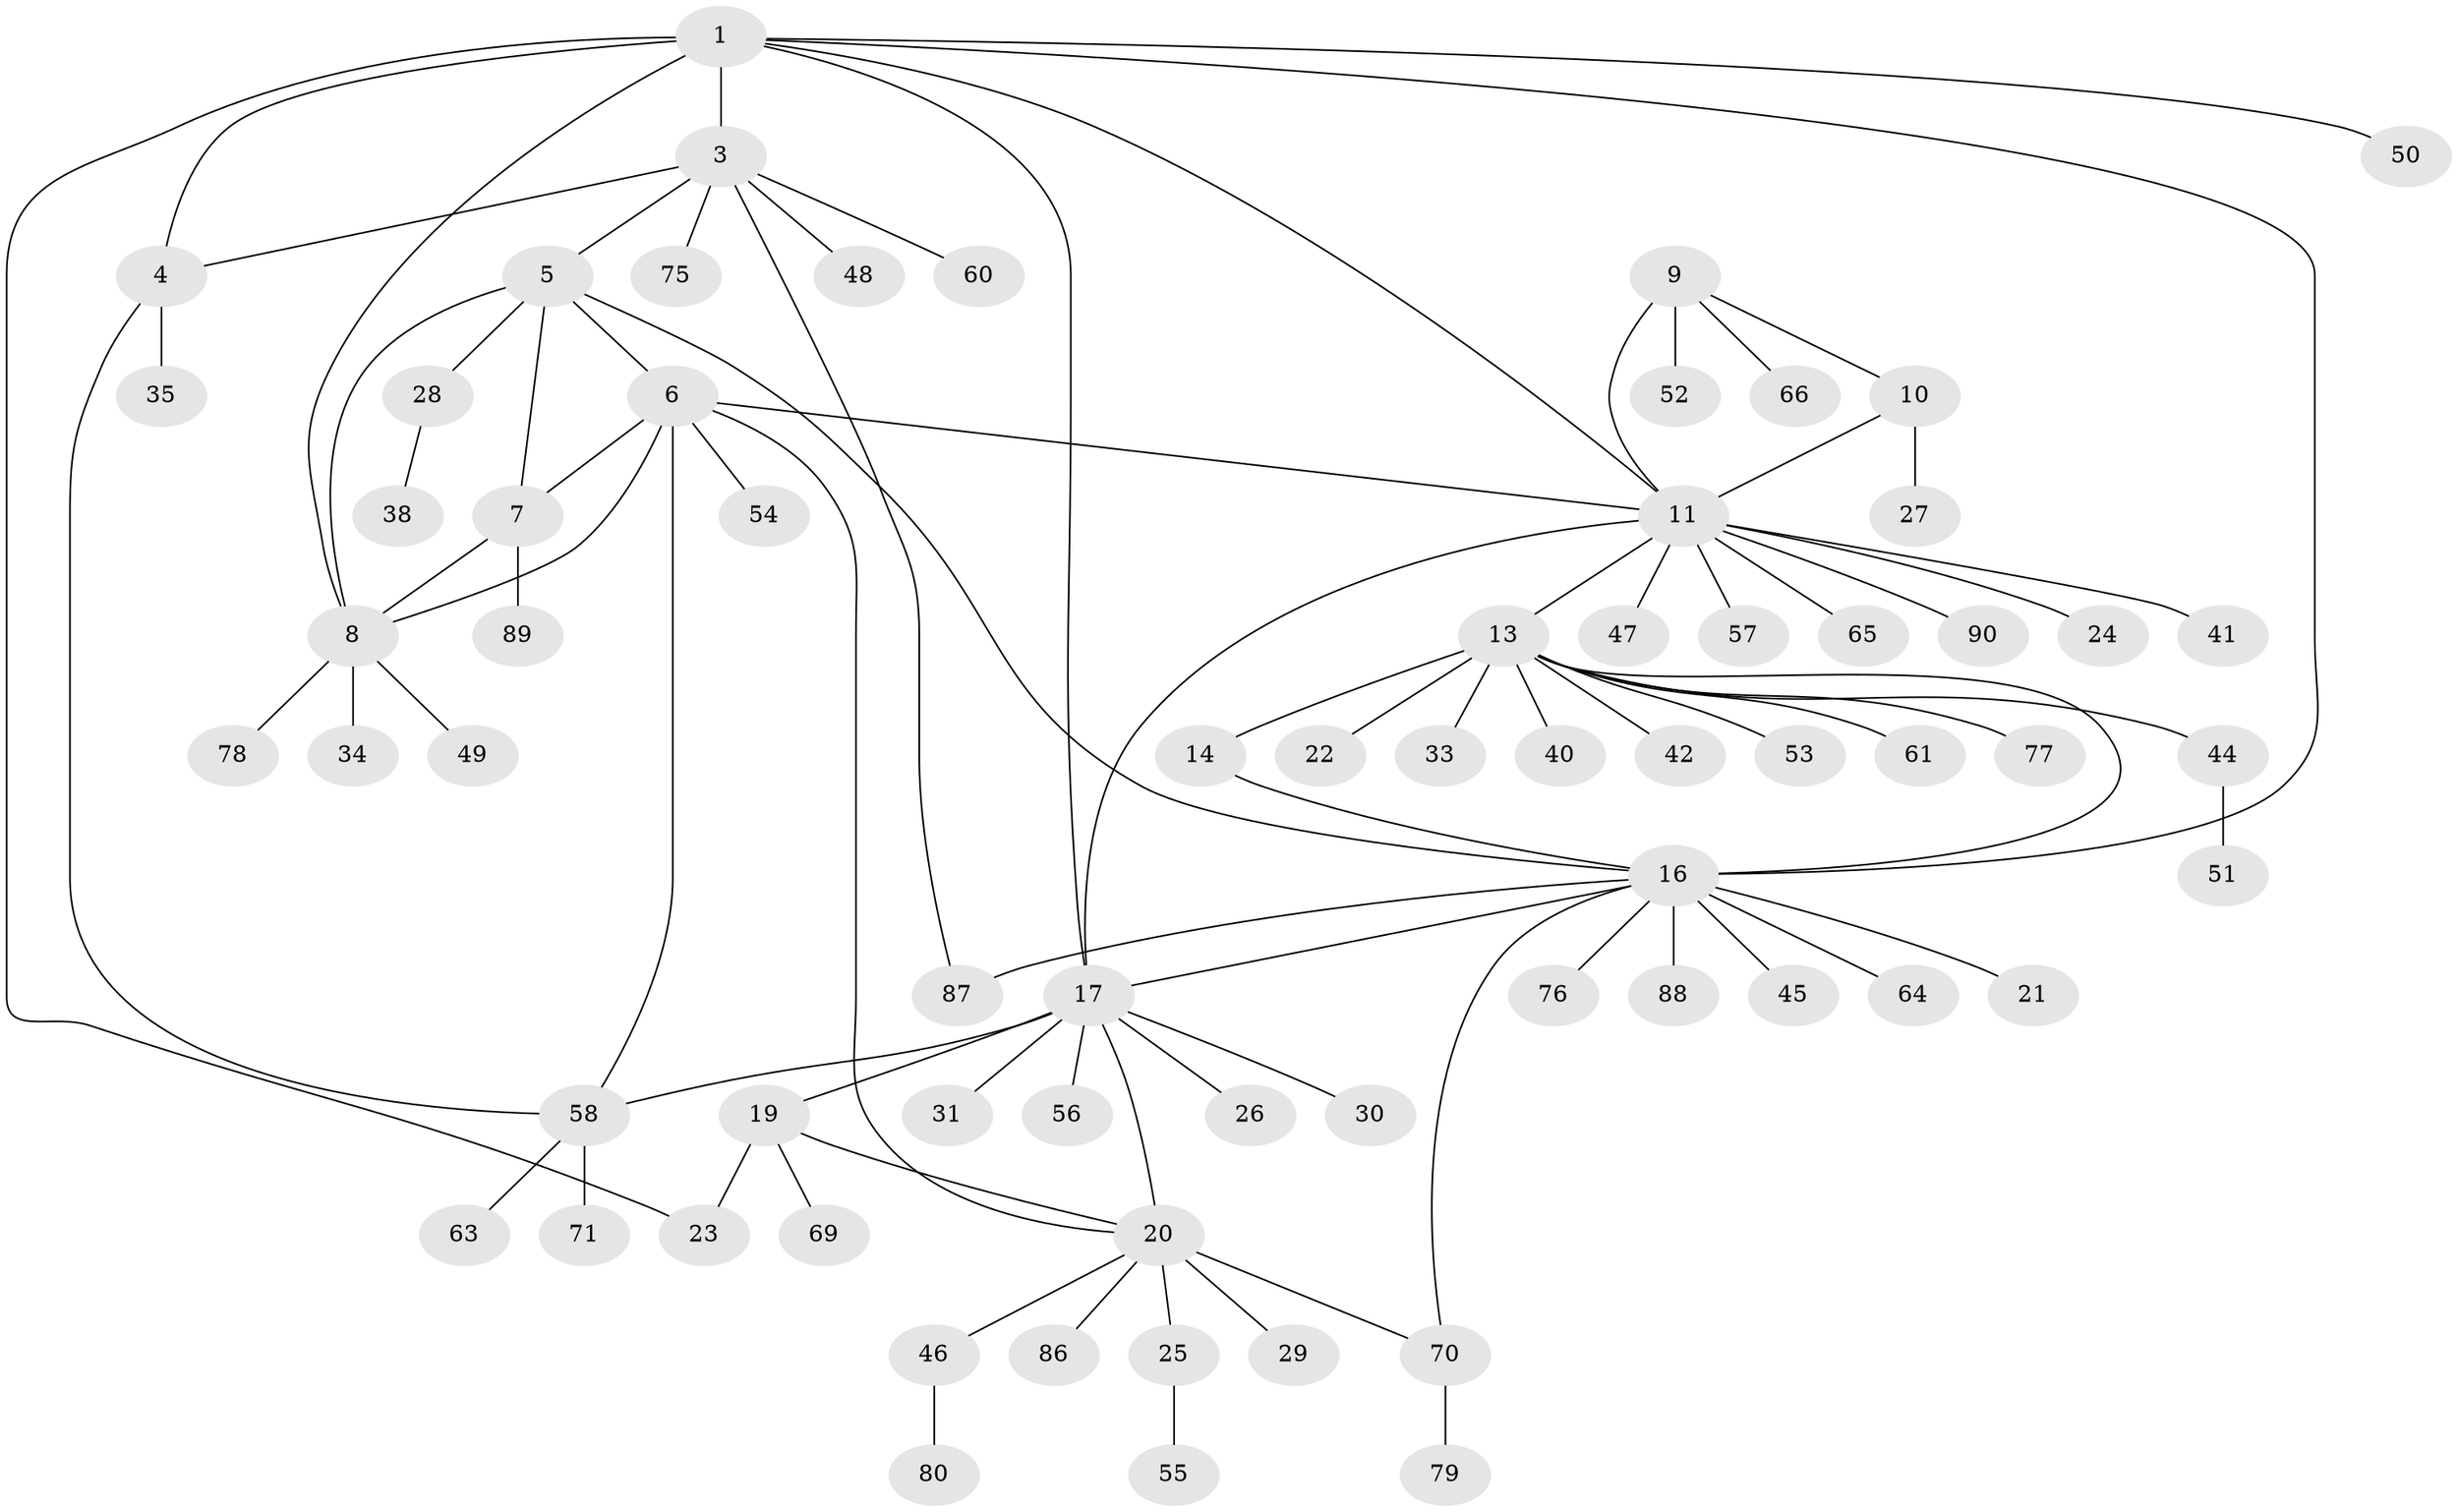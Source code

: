 // Generated by graph-tools (version 1.1) at 2025/24/03/03/25 07:24:14]
// undirected, 69 vertices, 87 edges
graph export_dot {
graph [start="1"]
  node [color=gray90,style=filled];
  1 [super="+2"];
  3 [super="+32"];
  4 [super="+83"];
  5;
  6 [super="+82"];
  7 [super="+73"];
  8 [super="+36"];
  9 [super="+37"];
  10 [super="+84"];
  11 [super="+12"];
  13 [super="+15"];
  14;
  16 [super="+39"];
  17 [super="+18"];
  19 [super="+68"];
  20 [super="+43"];
  21;
  22;
  23;
  24;
  25;
  26 [super="+59"];
  27;
  28 [super="+81"];
  29;
  30 [super="+72"];
  31;
  33;
  34;
  35;
  38;
  40;
  41;
  42 [super="+74"];
  44;
  45;
  46;
  47 [super="+67"];
  48 [super="+85"];
  49;
  50;
  51;
  52;
  53;
  54;
  55;
  56;
  57;
  58 [super="+62"];
  60;
  61;
  63;
  64;
  65;
  66;
  69;
  70;
  71;
  75;
  76;
  77;
  78;
  79;
  80;
  86;
  87;
  88;
  89;
  90;
  1 -- 3 [weight=2];
  1 -- 4 [weight=2];
  1 -- 11;
  1 -- 8;
  1 -- 16;
  1 -- 17;
  1 -- 50;
  1 -- 23;
  3 -- 4;
  3 -- 48;
  3 -- 60;
  3 -- 75;
  3 -- 5;
  3 -- 87;
  4 -- 35;
  4 -- 58;
  5 -- 6;
  5 -- 7;
  5 -- 8;
  5 -- 16;
  5 -- 28;
  6 -- 7;
  6 -- 8;
  6 -- 11;
  6 -- 20;
  6 -- 54;
  6 -- 58;
  7 -- 8;
  7 -- 89;
  8 -- 34;
  8 -- 49;
  8 -- 78;
  9 -- 10;
  9 -- 11 [weight=2];
  9 -- 52;
  9 -- 66;
  10 -- 11 [weight=2];
  10 -- 27;
  11 -- 24;
  11 -- 47;
  11 -- 57;
  11 -- 65;
  11 -- 90;
  11 -- 13;
  11 -- 17;
  11 -- 41;
  13 -- 14 [weight=2];
  13 -- 16 [weight=2];
  13 -- 22;
  13 -- 33;
  13 -- 42;
  13 -- 44;
  13 -- 53;
  13 -- 61;
  13 -- 77;
  13 -- 40;
  14 -- 16;
  16 -- 21;
  16 -- 45;
  16 -- 64;
  16 -- 70;
  16 -- 87;
  16 -- 88;
  16 -- 76;
  16 -- 17;
  17 -- 19 [weight=2];
  17 -- 20 [weight=2];
  17 -- 30;
  17 -- 31;
  17 -- 56;
  17 -- 58;
  17 -- 26;
  19 -- 20;
  19 -- 23;
  19 -- 69;
  20 -- 25;
  20 -- 29;
  20 -- 70;
  20 -- 86;
  20 -- 46;
  25 -- 55;
  28 -- 38;
  44 -- 51;
  46 -- 80;
  58 -- 71;
  58 -- 63;
  70 -- 79;
}
